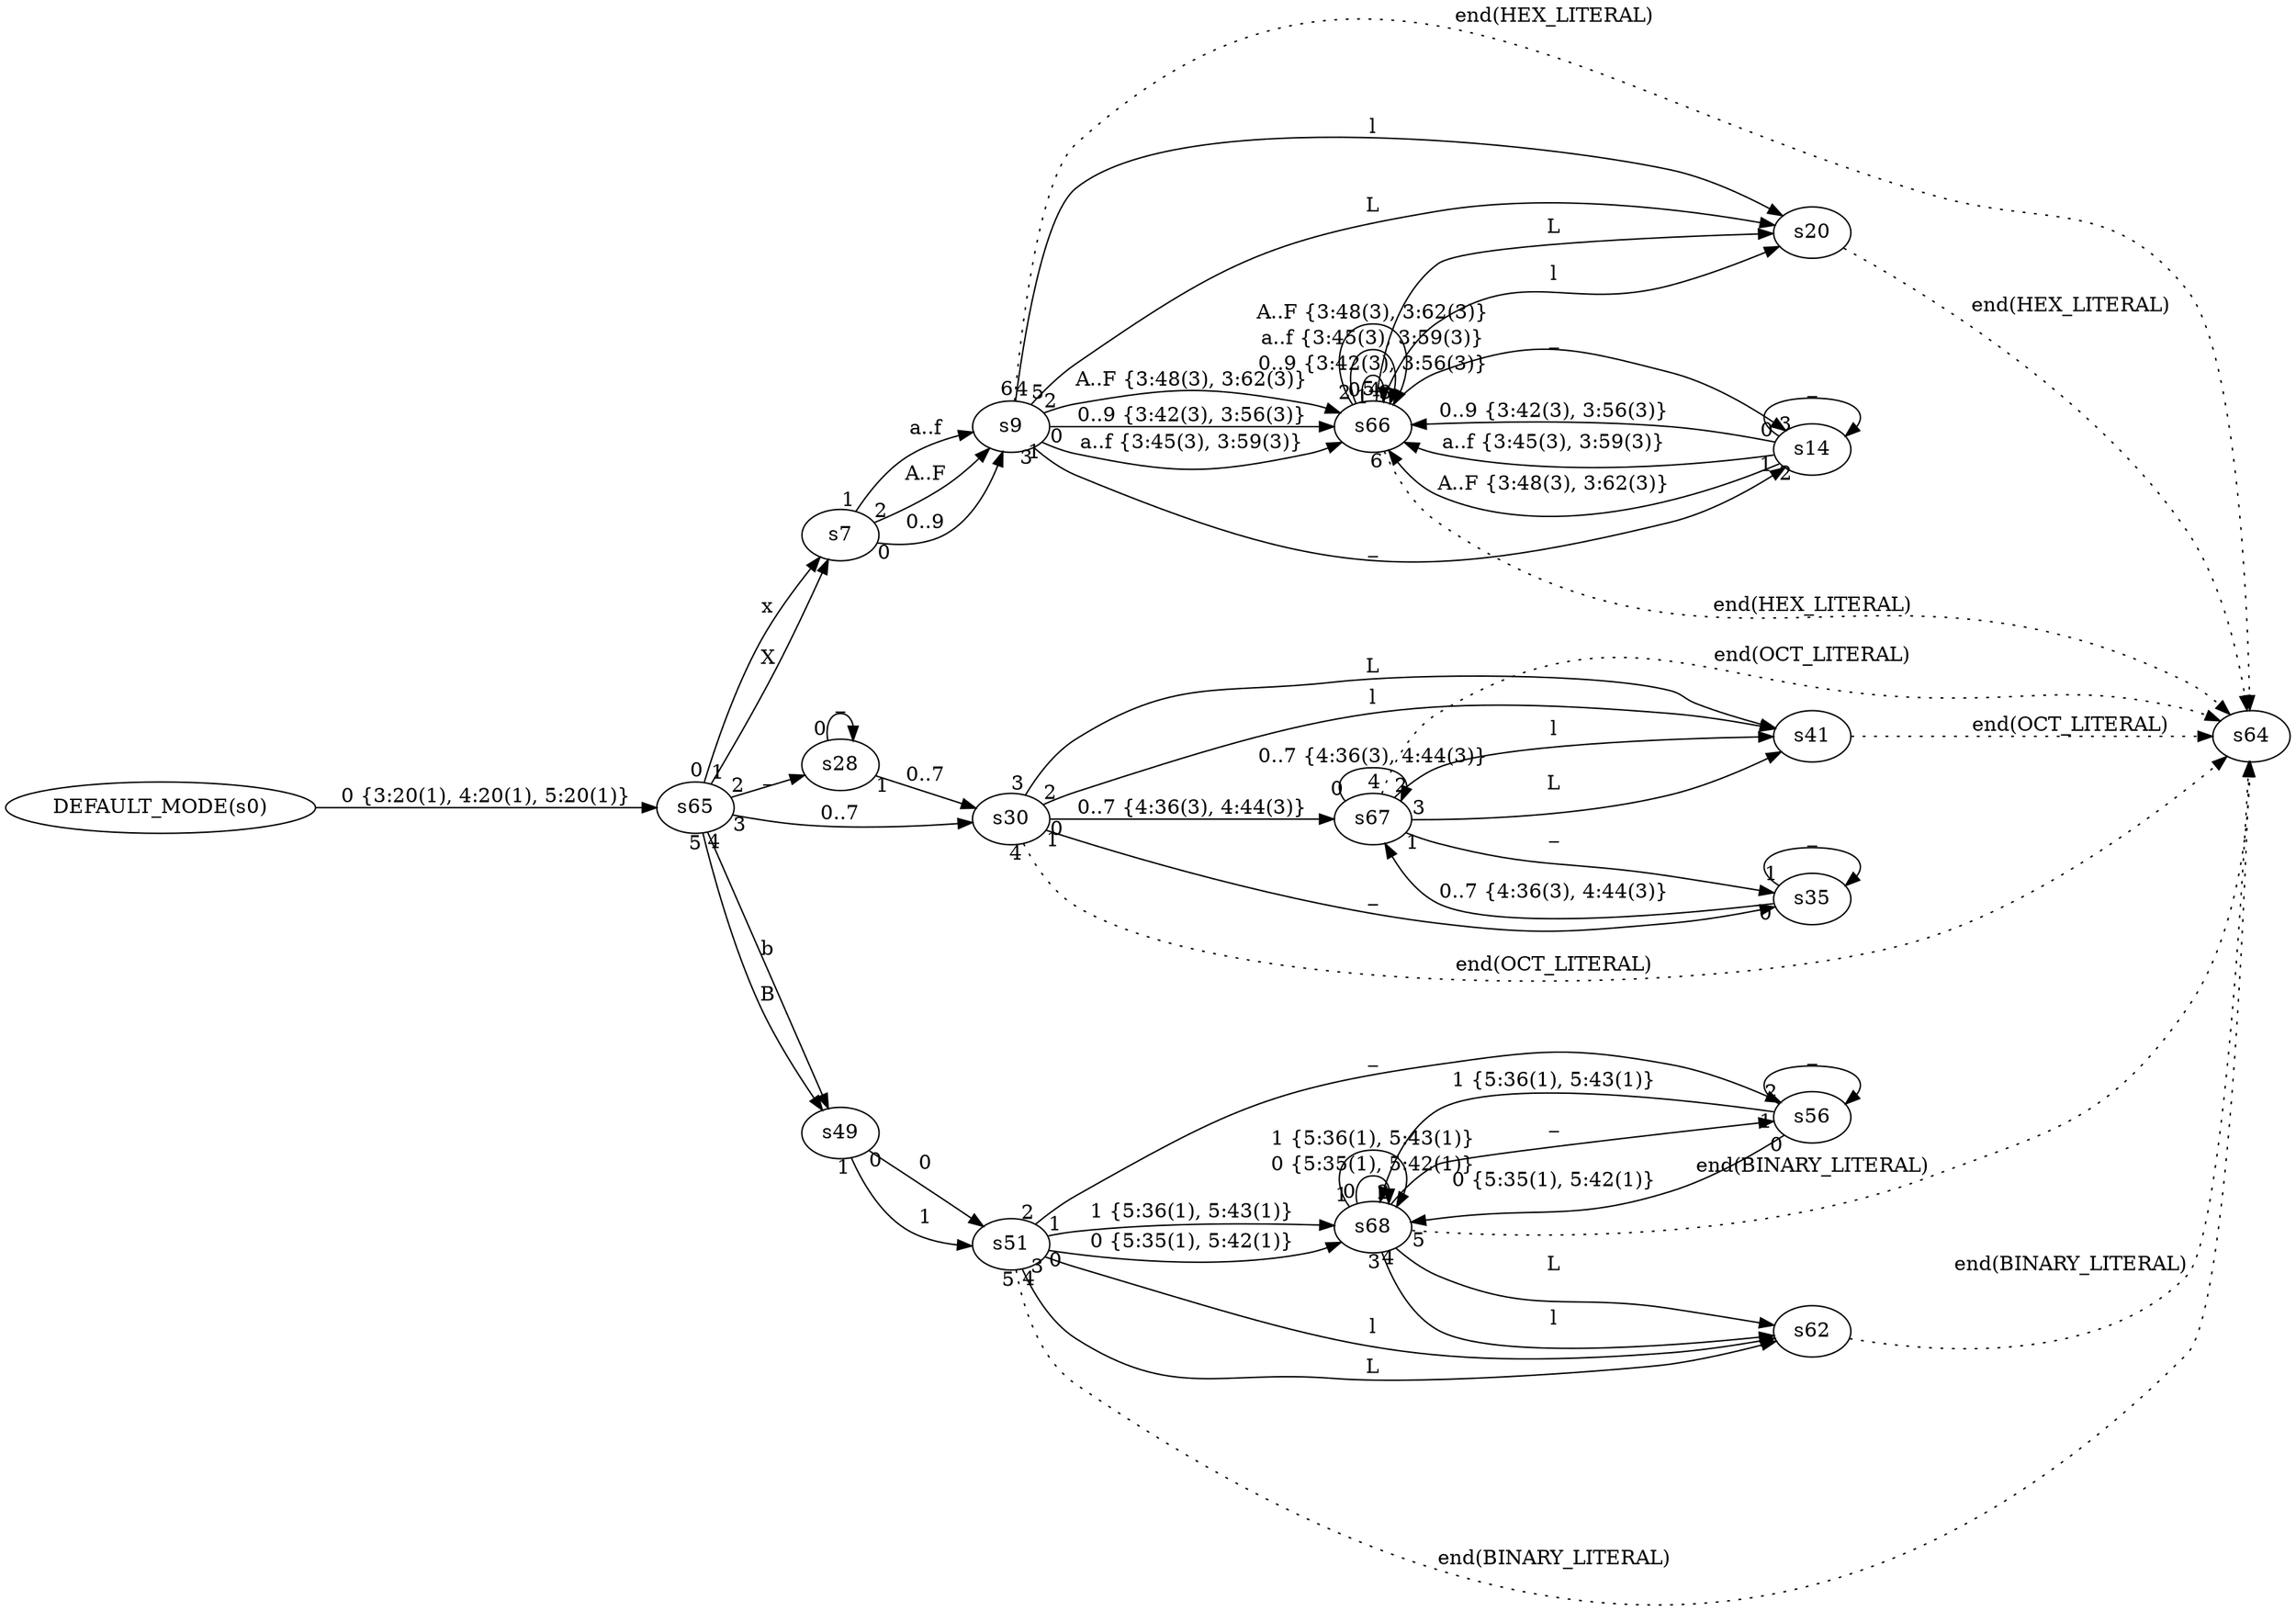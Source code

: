 digraph ATN {
  rankdir=LR;

  "DEFAULT_MODE(s0)" -> s65 [label="0 {3:20(1), 4:20(1), 5:20(1)}"]
  s65 -> s7 [label=x taillabel=0]
  s7 -> s9 [label="0..9" taillabel=0]
  s9 -> s66 [label="0..9 {3:42(3), 3:56(3)}" taillabel=0]
  s66 -> s66 [label="0..9 {3:42(3), 3:56(3)}" taillabel=0]
  s66 -> s66 [label="a..f {3:45(3), 3:59(3)}" taillabel=1]
  s66 -> s66 [label="A..F {3:48(3), 3:62(3)}" taillabel=2]
  s66 -> s14 [label=_ taillabel=3]
  s14 -> s66 [label="0..9 {3:42(3), 3:56(3)}" taillabel=0]
  s14 -> s66 [label="a..f {3:45(3), 3:59(3)}" taillabel=1]
  s14 -> s66 [label="A..F {3:48(3), 3:62(3)}" taillabel=2]
  s14 -> s14 [label=_ taillabel=3]
  s66 -> s20 [label=l taillabel=4]
  s20 -> s64 [label="end(HEX_LITERAL)" style=dotted]
  s66 -> s20 [label=L taillabel=5]
  s66 -> s64 [label="end(HEX_LITERAL)" taillabel=6 style=dotted]
  s9 -> s66 [label="a..f {3:45(3), 3:59(3)}" taillabel=1]
  s9 -> s66 [label="A..F {3:48(3), 3:62(3)}" taillabel=2]
  s9 -> s14 [label=_ taillabel=3]
  s9 -> s20 [label=l taillabel=4]
  s9 -> s20 [label=L taillabel=5]
  s9 -> s64 [label="end(HEX_LITERAL)" taillabel=6 style=dotted]
  s7 -> s9 [label="a..f" taillabel=1]
  s7 -> s9 [label="A..F" taillabel=2]
  s65 -> s7 [label=X taillabel=1]
  s65 -> s28 [label=_ taillabel=2]
  s28 -> s28 [label=_ taillabel=0]
  s28 -> s30 [label="0..7" taillabel=1]
  s30 -> s67 [label="0..7 {4:36(3), 4:44(3)}" taillabel=0]
  s67 -> s67 [label="0..7 {4:36(3), 4:44(3)}" taillabel=0]
  s67 -> s35 [label=_ taillabel=1]
  s35 -> s67 [label="0..7 {4:36(3), 4:44(3)}" taillabel=0]
  s35 -> s35 [label=_ taillabel=1]
  s67 -> s41 [label=l taillabel=2]
  s41 -> s64 [label="end(OCT_LITERAL)" style=dotted]
  s67 -> s41 [label=L taillabel=3]
  s67 -> s64 [label="end(OCT_LITERAL)" taillabel=4 style=dotted]
  s30 -> s35 [label=_ taillabel=1]
  s30 -> s41 [label=l taillabel=2]
  s30 -> s41 [label=L taillabel=3]
  s30 -> s64 [label="end(OCT_LITERAL)" taillabel=4 style=dotted]
  s65 -> s30 [label="0..7" taillabel=3]
  s65 -> s49 [label=b taillabel=4]
  s49 -> s51 [label=0 taillabel=0]
  s51 -> s68 [label="0 {5:35(1), 5:42(1)}" taillabel=0]
  s68 -> s68 [label="0 {5:35(1), 5:42(1)}" taillabel=0]
  s68 -> s68 [label="1 {5:36(1), 5:43(1)}" taillabel=1]
  s68 -> s56 [label=_ taillabel=2]
  s56 -> s68 [label="0 {5:35(1), 5:42(1)}" taillabel=0]
  s56 -> s68 [label="1 {5:36(1), 5:43(1)}" taillabel=1]
  s56 -> s56 [label=_ taillabel=2]
  s68 -> s62 [label=l taillabel=3]
  s62 -> s64 [label="end(BINARY_LITERAL)" style=dotted]
  s68 -> s62 [label=L taillabel=4]
  s68 -> s64 [label="end(BINARY_LITERAL)" taillabel=5 style=dotted]
  s51 -> s68 [label="1 {5:36(1), 5:43(1)}" taillabel=1]
  s51 -> s56 [label=_ taillabel=2]
  s51 -> s62 [label=l taillabel=3]
  s51 -> s62 [label=L taillabel=4]
  s51 -> s64 [label="end(BINARY_LITERAL)" taillabel=5 style=dotted]
  s49 -> s51 [label=1 taillabel=1]
  s65 -> s49 [label=B taillabel=5]
}